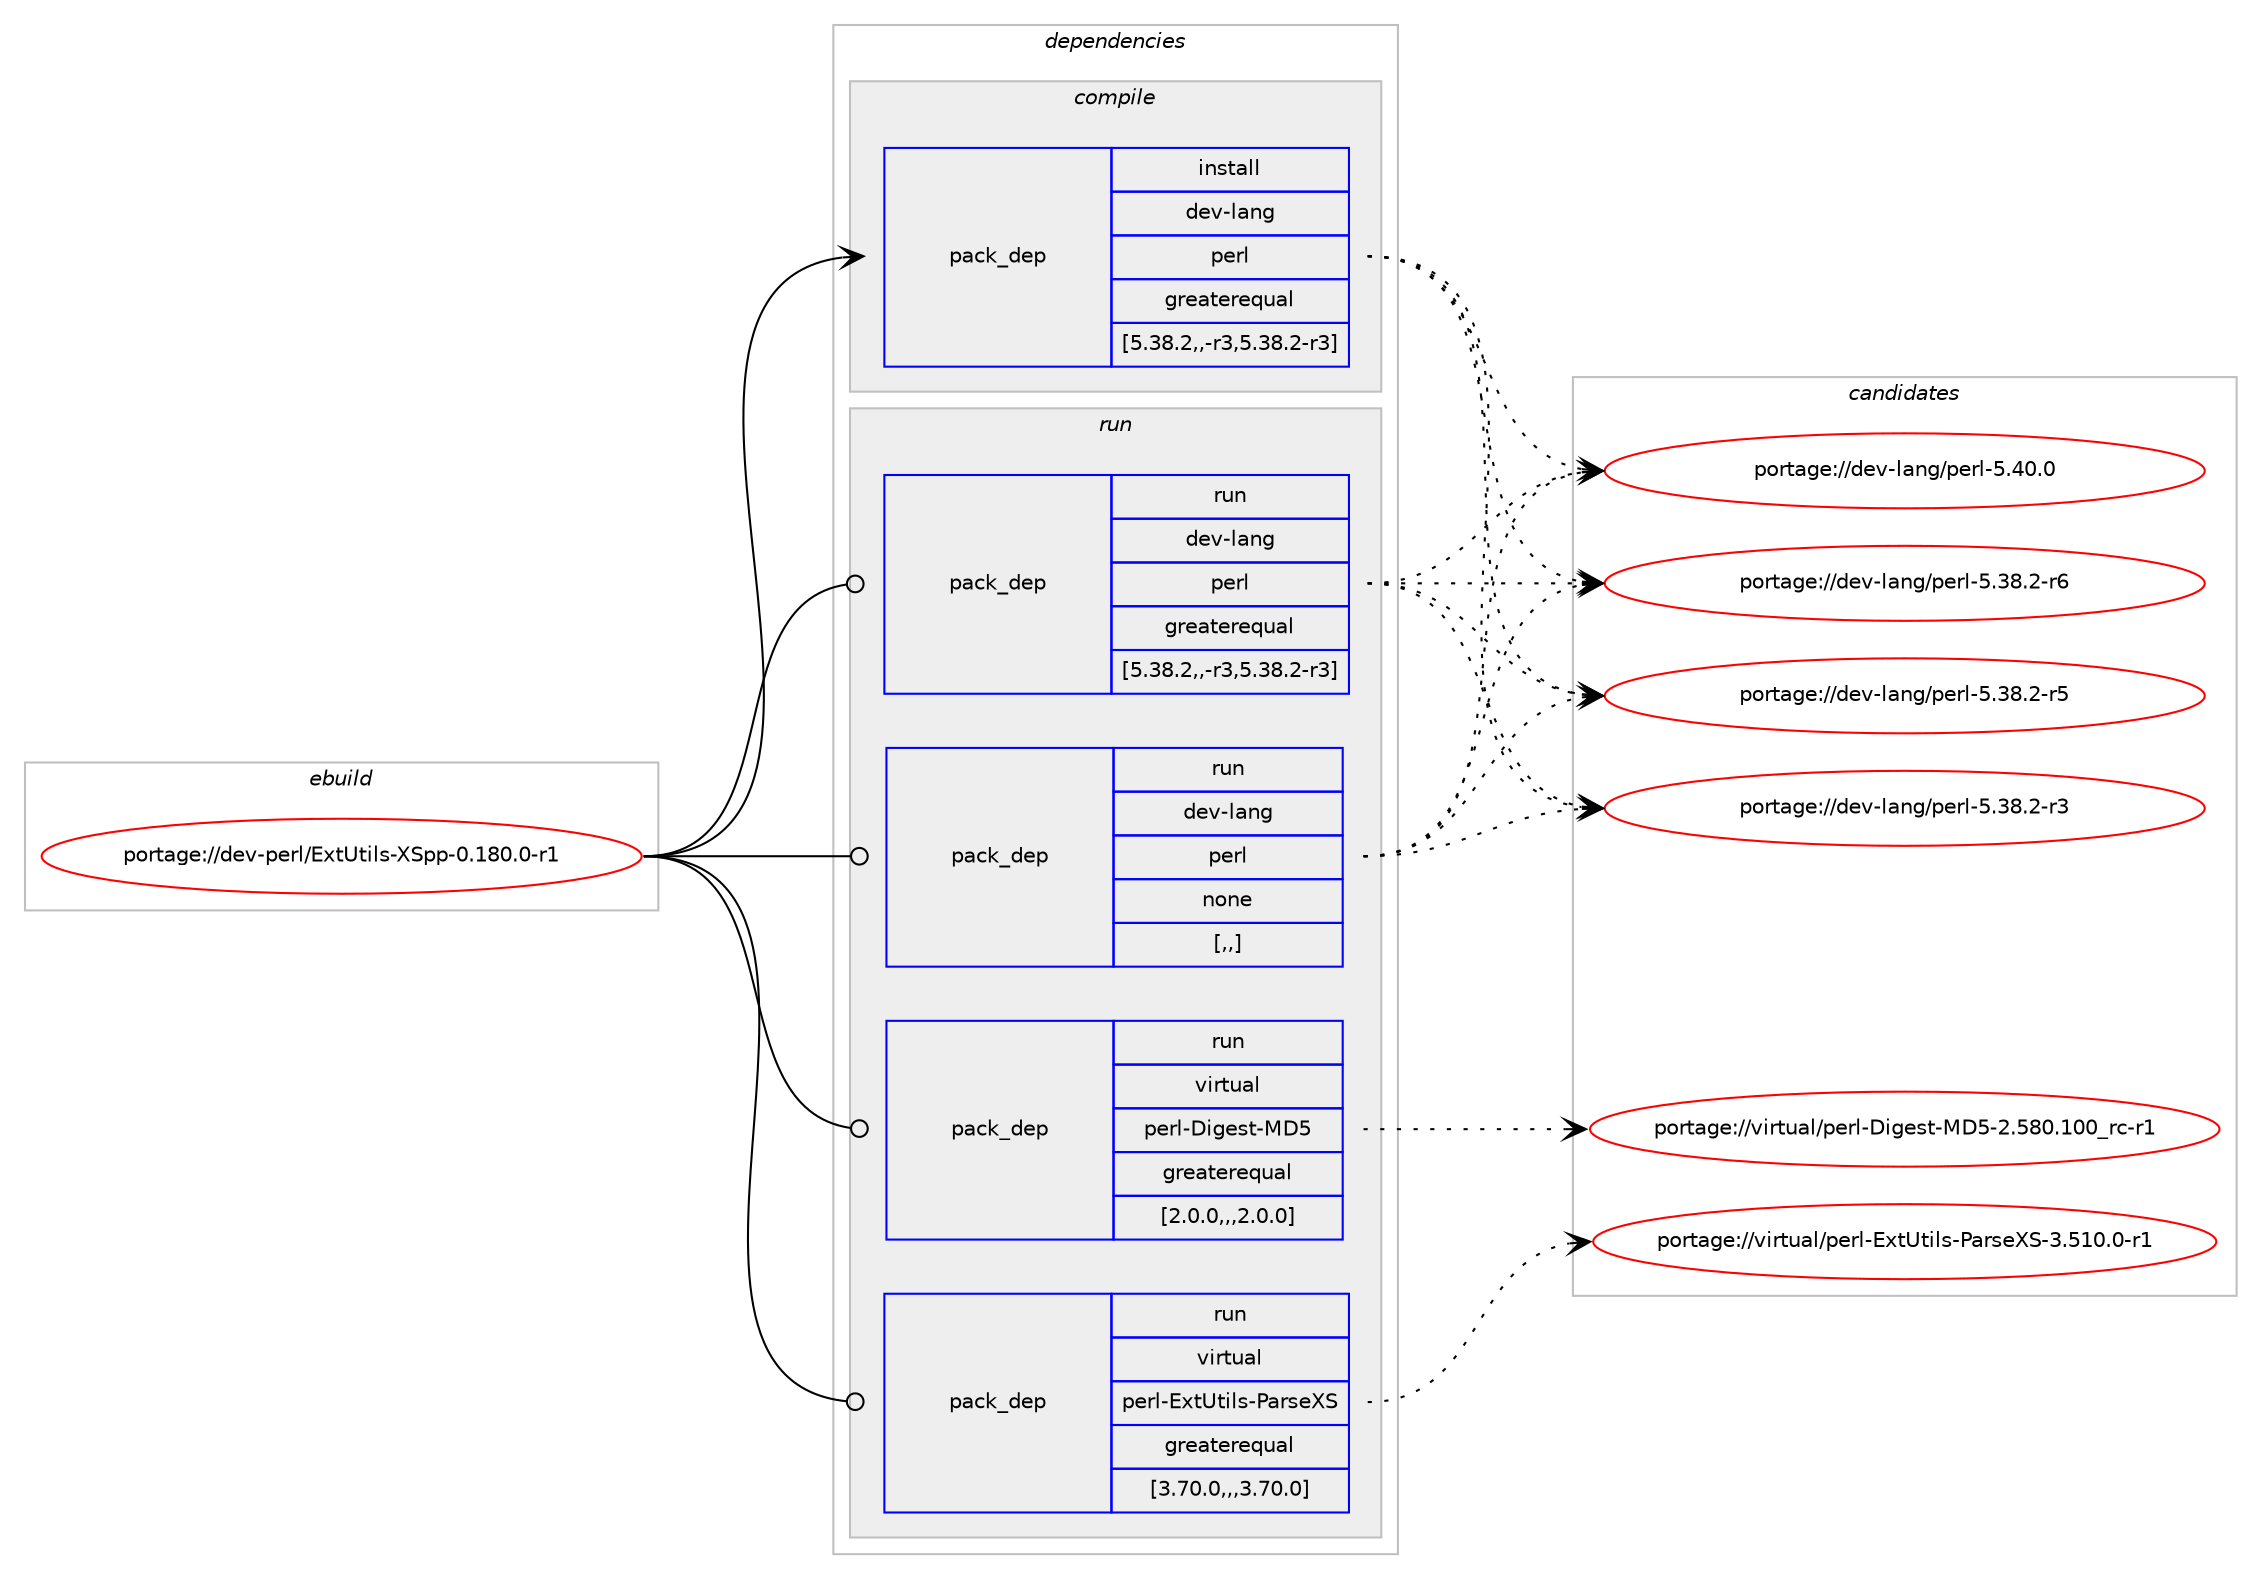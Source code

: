 digraph prolog {

# *************
# Graph options
# *************

newrank=true;
concentrate=true;
compound=true;
graph [rankdir=LR,fontname=Helvetica,fontsize=10,ranksep=1.5];#, ranksep=2.5, nodesep=0.2];
edge  [arrowhead=vee];
node  [fontname=Helvetica,fontsize=10];

# **********
# The ebuild
# **********

subgraph cluster_leftcol {
color=gray;
label=<<i>ebuild</i>>;
id [label="portage://dev-perl/ExtUtils-XSpp-0.180.0-r1", color=red, width=4, href="../dev-perl/ExtUtils-XSpp-0.180.0-r1.svg"];
}

# ****************
# The dependencies
# ****************

subgraph cluster_midcol {
color=gray;
label=<<i>dependencies</i>>;
subgraph cluster_compile {
fillcolor="#eeeeee";
style=filled;
label=<<i>compile</i>>;
subgraph pack99260 {
dependency130353 [label=<<TABLE BORDER="0" CELLBORDER="1" CELLSPACING="0" CELLPADDING="4" WIDTH="220"><TR><TD ROWSPAN="6" CELLPADDING="30">pack_dep</TD></TR><TR><TD WIDTH="110">install</TD></TR><TR><TD>dev-lang</TD></TR><TR><TD>perl</TD></TR><TR><TD>greaterequal</TD></TR><TR><TD>[5.38.2,,-r3,5.38.2-r3]</TD></TR></TABLE>>, shape=none, color=blue];
}
id:e -> dependency130353:w [weight=20,style="solid",arrowhead="vee"];
}
subgraph cluster_compileandrun {
fillcolor="#eeeeee";
style=filled;
label=<<i>compile and run</i>>;
}
subgraph cluster_run {
fillcolor="#eeeeee";
style=filled;
label=<<i>run</i>>;
subgraph pack99261 {
dependency130354 [label=<<TABLE BORDER="0" CELLBORDER="1" CELLSPACING="0" CELLPADDING="4" WIDTH="220"><TR><TD ROWSPAN="6" CELLPADDING="30">pack_dep</TD></TR><TR><TD WIDTH="110">run</TD></TR><TR><TD>dev-lang</TD></TR><TR><TD>perl</TD></TR><TR><TD>greaterequal</TD></TR><TR><TD>[5.38.2,,-r3,5.38.2-r3]</TD></TR></TABLE>>, shape=none, color=blue];
}
id:e -> dependency130354:w [weight=20,style="solid",arrowhead="odot"];
subgraph pack99262 {
dependency130355 [label=<<TABLE BORDER="0" CELLBORDER="1" CELLSPACING="0" CELLPADDING="4" WIDTH="220"><TR><TD ROWSPAN="6" CELLPADDING="30">pack_dep</TD></TR><TR><TD WIDTH="110">run</TD></TR><TR><TD>dev-lang</TD></TR><TR><TD>perl</TD></TR><TR><TD>none</TD></TR><TR><TD>[,,]</TD></TR></TABLE>>, shape=none, color=blue];
}
id:e -> dependency130355:w [weight=20,style="solid",arrowhead="odot"];
subgraph pack99263 {
dependency130356 [label=<<TABLE BORDER="0" CELLBORDER="1" CELLSPACING="0" CELLPADDING="4" WIDTH="220"><TR><TD ROWSPAN="6" CELLPADDING="30">pack_dep</TD></TR><TR><TD WIDTH="110">run</TD></TR><TR><TD>virtual</TD></TR><TR><TD>perl-Digest-MD5</TD></TR><TR><TD>greaterequal</TD></TR><TR><TD>[2.0.0,,,2.0.0]</TD></TR></TABLE>>, shape=none, color=blue];
}
id:e -> dependency130356:w [weight=20,style="solid",arrowhead="odot"];
subgraph pack99264 {
dependency130357 [label=<<TABLE BORDER="0" CELLBORDER="1" CELLSPACING="0" CELLPADDING="4" WIDTH="220"><TR><TD ROWSPAN="6" CELLPADDING="30">pack_dep</TD></TR><TR><TD WIDTH="110">run</TD></TR><TR><TD>virtual</TD></TR><TR><TD>perl-ExtUtils-ParseXS</TD></TR><TR><TD>greaterequal</TD></TR><TR><TD>[3.70.0,,,3.70.0]</TD></TR></TABLE>>, shape=none, color=blue];
}
id:e -> dependency130357:w [weight=20,style="solid",arrowhead="odot"];
}
}

# **************
# The candidates
# **************

subgraph cluster_choices {
rank=same;
color=gray;
label=<<i>candidates</i>>;

subgraph choice99260 {
color=black;
nodesep=1;
choice10010111845108971101034711210111410845534652484648 [label="portage://dev-lang/perl-5.40.0", color=red, width=4,href="../dev-lang/perl-5.40.0.svg"];
choice100101118451089711010347112101114108455346515646504511454 [label="portage://dev-lang/perl-5.38.2-r6", color=red, width=4,href="../dev-lang/perl-5.38.2-r6.svg"];
choice100101118451089711010347112101114108455346515646504511453 [label="portage://dev-lang/perl-5.38.2-r5", color=red, width=4,href="../dev-lang/perl-5.38.2-r5.svg"];
choice100101118451089711010347112101114108455346515646504511451 [label="portage://dev-lang/perl-5.38.2-r3", color=red, width=4,href="../dev-lang/perl-5.38.2-r3.svg"];
dependency130353:e -> choice10010111845108971101034711210111410845534652484648:w [style=dotted,weight="100"];
dependency130353:e -> choice100101118451089711010347112101114108455346515646504511454:w [style=dotted,weight="100"];
dependency130353:e -> choice100101118451089711010347112101114108455346515646504511453:w [style=dotted,weight="100"];
dependency130353:e -> choice100101118451089711010347112101114108455346515646504511451:w [style=dotted,weight="100"];
}
subgraph choice99261 {
color=black;
nodesep=1;
choice10010111845108971101034711210111410845534652484648 [label="portage://dev-lang/perl-5.40.0", color=red, width=4,href="../dev-lang/perl-5.40.0.svg"];
choice100101118451089711010347112101114108455346515646504511454 [label="portage://dev-lang/perl-5.38.2-r6", color=red, width=4,href="../dev-lang/perl-5.38.2-r6.svg"];
choice100101118451089711010347112101114108455346515646504511453 [label="portage://dev-lang/perl-5.38.2-r5", color=red, width=4,href="../dev-lang/perl-5.38.2-r5.svg"];
choice100101118451089711010347112101114108455346515646504511451 [label="portage://dev-lang/perl-5.38.2-r3", color=red, width=4,href="../dev-lang/perl-5.38.2-r3.svg"];
dependency130354:e -> choice10010111845108971101034711210111410845534652484648:w [style=dotted,weight="100"];
dependency130354:e -> choice100101118451089711010347112101114108455346515646504511454:w [style=dotted,weight="100"];
dependency130354:e -> choice100101118451089711010347112101114108455346515646504511453:w [style=dotted,weight="100"];
dependency130354:e -> choice100101118451089711010347112101114108455346515646504511451:w [style=dotted,weight="100"];
}
subgraph choice99262 {
color=black;
nodesep=1;
choice10010111845108971101034711210111410845534652484648 [label="portage://dev-lang/perl-5.40.0", color=red, width=4,href="../dev-lang/perl-5.40.0.svg"];
choice100101118451089711010347112101114108455346515646504511454 [label="portage://dev-lang/perl-5.38.2-r6", color=red, width=4,href="../dev-lang/perl-5.38.2-r6.svg"];
choice100101118451089711010347112101114108455346515646504511453 [label="portage://dev-lang/perl-5.38.2-r5", color=red, width=4,href="../dev-lang/perl-5.38.2-r5.svg"];
choice100101118451089711010347112101114108455346515646504511451 [label="portage://dev-lang/perl-5.38.2-r3", color=red, width=4,href="../dev-lang/perl-5.38.2-r3.svg"];
dependency130355:e -> choice10010111845108971101034711210111410845534652484648:w [style=dotted,weight="100"];
dependency130355:e -> choice100101118451089711010347112101114108455346515646504511454:w [style=dotted,weight="100"];
dependency130355:e -> choice100101118451089711010347112101114108455346515646504511453:w [style=dotted,weight="100"];
dependency130355:e -> choice100101118451089711010347112101114108455346515646504511451:w [style=dotted,weight="100"];
}
subgraph choice99263 {
color=black;
nodesep=1;
choice11810511411611797108471121011141084568105103101115116457768534550465356484649484895114994511449 [label="portage://virtual/perl-Digest-MD5-2.580.100_rc-r1", color=red, width=4,href="../virtual/perl-Digest-MD5-2.580.100_rc-r1.svg"];
dependency130356:e -> choice11810511411611797108471121011141084568105103101115116457768534550465356484649484895114994511449:w [style=dotted,weight="100"];
}
subgraph choice99264 {
color=black;
nodesep=1;
choice1181051141161179710847112101114108456912011685116105108115458097114115101888345514653494846484511449 [label="portage://virtual/perl-ExtUtils-ParseXS-3.510.0-r1", color=red, width=4,href="../virtual/perl-ExtUtils-ParseXS-3.510.0-r1.svg"];
dependency130357:e -> choice1181051141161179710847112101114108456912011685116105108115458097114115101888345514653494846484511449:w [style=dotted,weight="100"];
}
}

}
